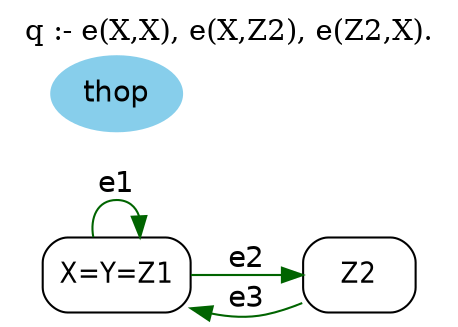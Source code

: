 digraph G {
	graph [bb="0,0,185,148.59",
		label="q :- e(X,X), e(X,Z2), e(Z2,X).",
		labelloc=t,
		lheight=0.21,
		lp="92.5,137.09",
		lwidth=2.35,
		rankdir=LR
	];
	node [label="\N"];
	X	 [fontname="Helvetica-Narrow",
		height=0.5,
		label="X=Y=Z1",
		pos="39.5,20.591",
		shape=box,
		style=rounded,
		width=0.94444];
	X -> X	 [color=darkgreen,
		fontname=helvetica,
		label=e1,
		lp="39.5,64.091",
		pos="e,50.354,38.743 28.646,38.743 26.976,48.13 30.594,56.591 39.5,56.591 44.927,56.591 48.391,53.449 49.891,48.87"];
	Z2	 [fontname="Helvetica-Narrow",
		height=0.5,
		pos="152.5,20.591",
		shape=box,
		style=rounded,
		width=0.75];
	X -> Z2	 [color=darkgreen,
		fontname=helvetica,
		label=e2,
		lp="99.5,28.091",
		pos="e,125.21,20.591 73.71,20.591 86.73,20.591 101.63,20.591 114.94,20.591"];
	Z2 -> X	 [color=darkgreen,
		fontname=helvetica,
		label=e3,
		lp="99.5,9.0905",
		pos="e,73.509,4.5399 125.45,7.1316 119.66,4.8351 113.48,2.8021 107.5,1.5905 99.644,0 91.365,0.46169 83.391,2.031"];
	thop	 [color=skyblue,
		fillcolor=skyblue,
		fontname=helvetica,
		height=0.5,
		pos="39.5,107.59",
		shape=oval,
		style="filled,rounded",
		width=0.79437];
}
